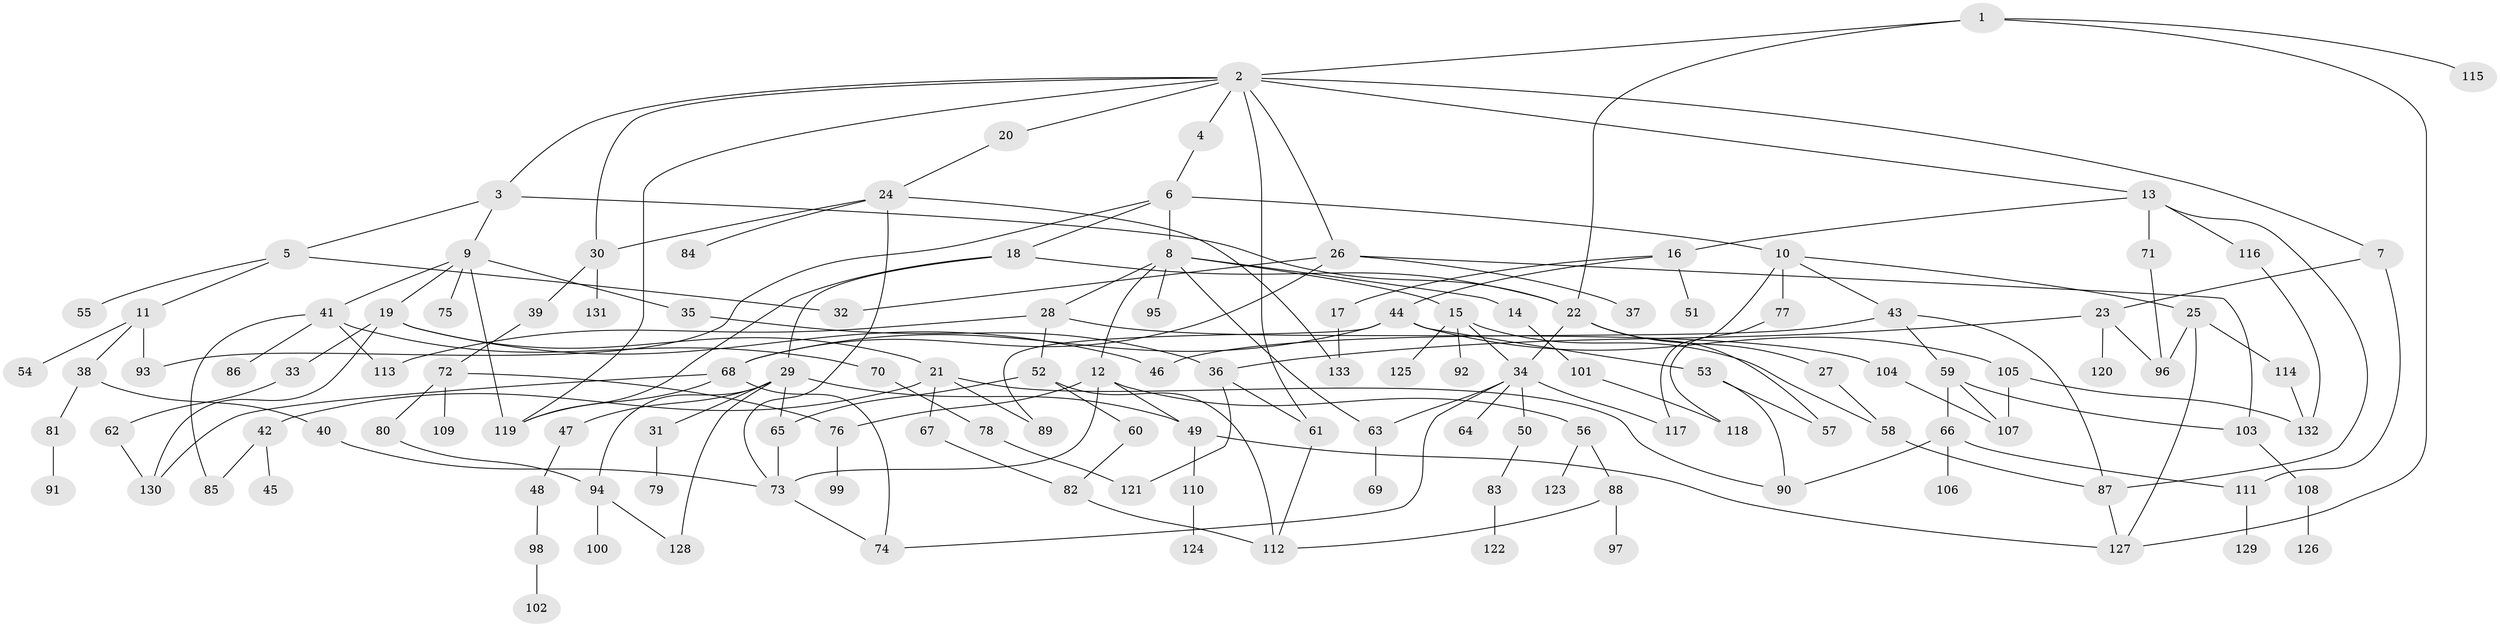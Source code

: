 // coarse degree distribution, {8: 0.010526315789473684, 12: 0.010526315789473684, 4: 0.09473684210526316, 2: 0.3157894736842105, 7: 0.031578947368421054, 3: 0.08421052631578947, 5: 0.11578947368421053, 6: 0.07368421052631578, 10: 0.010526315789473684, 1: 0.25263157894736843}
// Generated by graph-tools (version 1.1) at 2025/51/02/27/25 19:51:36]
// undirected, 133 vertices, 186 edges
graph export_dot {
graph [start="1"]
  node [color=gray90,style=filled];
  1;
  2;
  3;
  4;
  5;
  6;
  7;
  8;
  9;
  10;
  11;
  12;
  13;
  14;
  15;
  16;
  17;
  18;
  19;
  20;
  21;
  22;
  23;
  24;
  25;
  26;
  27;
  28;
  29;
  30;
  31;
  32;
  33;
  34;
  35;
  36;
  37;
  38;
  39;
  40;
  41;
  42;
  43;
  44;
  45;
  46;
  47;
  48;
  49;
  50;
  51;
  52;
  53;
  54;
  55;
  56;
  57;
  58;
  59;
  60;
  61;
  62;
  63;
  64;
  65;
  66;
  67;
  68;
  69;
  70;
  71;
  72;
  73;
  74;
  75;
  76;
  77;
  78;
  79;
  80;
  81;
  82;
  83;
  84;
  85;
  86;
  87;
  88;
  89;
  90;
  91;
  92;
  93;
  94;
  95;
  96;
  97;
  98;
  99;
  100;
  101;
  102;
  103;
  104;
  105;
  106;
  107;
  108;
  109;
  110;
  111;
  112;
  113;
  114;
  115;
  116;
  117;
  118;
  119;
  120;
  121;
  122;
  123;
  124;
  125;
  126;
  127;
  128;
  129;
  130;
  131;
  132;
  133;
  1 -- 2;
  1 -- 115;
  1 -- 127;
  1 -- 22;
  2 -- 3;
  2 -- 4;
  2 -- 7;
  2 -- 13;
  2 -- 20;
  2 -- 26;
  2 -- 30;
  2 -- 61;
  2 -- 119;
  3 -- 5;
  3 -- 9;
  3 -- 22;
  4 -- 6;
  5 -- 11;
  5 -- 32;
  5 -- 55;
  6 -- 8;
  6 -- 10;
  6 -- 18;
  6 -- 93;
  7 -- 23;
  7 -- 111;
  8 -- 12;
  8 -- 14;
  8 -- 15;
  8 -- 28;
  8 -- 63;
  8 -- 95;
  9 -- 19;
  9 -- 35;
  9 -- 41;
  9 -- 75;
  9 -- 119;
  10 -- 25;
  10 -- 43;
  10 -- 77;
  10 -- 117;
  11 -- 38;
  11 -- 54;
  11 -- 93;
  12 -- 56;
  12 -- 76;
  12 -- 73;
  12 -- 49;
  13 -- 16;
  13 -- 71;
  13 -- 116;
  13 -- 87;
  14 -- 101;
  15 -- 92;
  15 -- 125;
  15 -- 34;
  15 -- 58;
  16 -- 17;
  16 -- 44;
  16 -- 51;
  17 -- 133;
  18 -- 29;
  18 -- 22;
  18 -- 119;
  19 -- 21;
  19 -- 33;
  19 -- 130;
  19 -- 46;
  20 -- 24;
  21 -- 42;
  21 -- 67;
  21 -- 89;
  21 -- 90;
  22 -- 27;
  22 -- 34;
  22 -- 57;
  23 -- 36;
  23 -- 120;
  23 -- 96;
  24 -- 84;
  24 -- 133;
  24 -- 30;
  24 -- 73;
  25 -- 114;
  25 -- 127;
  25 -- 96;
  26 -- 37;
  26 -- 68;
  26 -- 32;
  26 -- 103;
  27 -- 58;
  28 -- 52;
  28 -- 104;
  28 -- 113;
  29 -- 31;
  29 -- 47;
  29 -- 49;
  29 -- 94;
  29 -- 128;
  29 -- 65;
  30 -- 39;
  30 -- 131;
  31 -- 79;
  33 -- 62;
  34 -- 50;
  34 -- 64;
  34 -- 117;
  34 -- 74;
  34 -- 63;
  35 -- 36;
  36 -- 61;
  36 -- 121;
  38 -- 40;
  38 -- 81;
  39 -- 72;
  40 -- 73;
  41 -- 70;
  41 -- 86;
  41 -- 113;
  41 -- 85;
  42 -- 45;
  42 -- 85;
  43 -- 46;
  43 -- 59;
  43 -- 87;
  44 -- 53;
  44 -- 105;
  44 -- 89;
  44 -- 68;
  47 -- 48;
  48 -- 98;
  49 -- 110;
  49 -- 127;
  50 -- 83;
  52 -- 60;
  52 -- 65;
  52 -- 112;
  53 -- 57;
  53 -- 90;
  56 -- 88;
  56 -- 123;
  58 -- 87;
  59 -- 66;
  59 -- 103;
  59 -- 107;
  60 -- 82;
  61 -- 112;
  62 -- 130;
  63 -- 69;
  65 -- 73;
  66 -- 90;
  66 -- 106;
  66 -- 111;
  67 -- 82;
  68 -- 74;
  68 -- 119;
  68 -- 130;
  70 -- 78;
  71 -- 96;
  72 -- 80;
  72 -- 109;
  72 -- 76;
  73 -- 74;
  76 -- 99;
  77 -- 118;
  78 -- 121;
  80 -- 94;
  81 -- 91;
  82 -- 112;
  83 -- 122;
  87 -- 127;
  88 -- 97;
  88 -- 112;
  94 -- 100;
  94 -- 128;
  98 -- 102;
  101 -- 118;
  103 -- 108;
  104 -- 107;
  105 -- 132;
  105 -- 107;
  108 -- 126;
  110 -- 124;
  111 -- 129;
  114 -- 132;
  116 -- 132;
}
